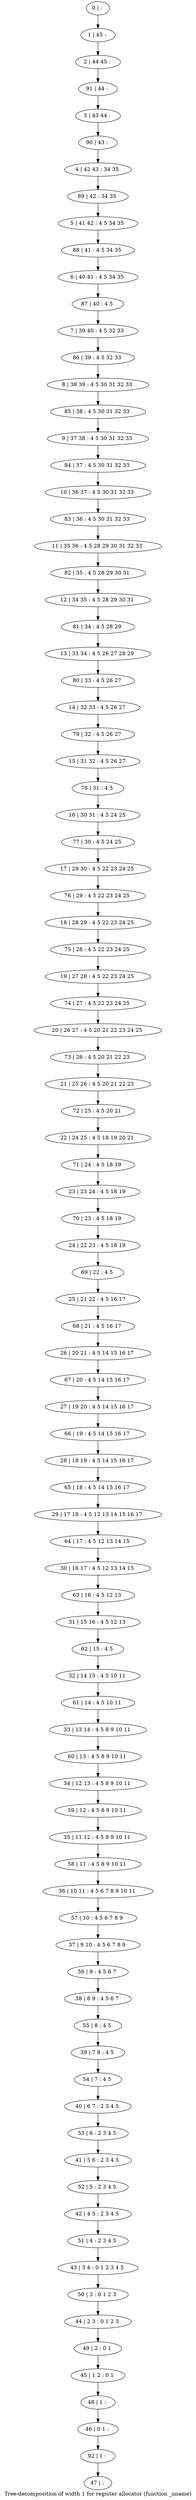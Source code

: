 digraph G {
graph [label="Tree-decomposition of width 1 for register allocator (function _uname)"]
0[label="0 | : "];
1[label="1 | 45 : "];
2[label="2 | 44 45 : "];
3[label="3 | 43 44 : "];
4[label="4 | 42 43 : 34 35 "];
5[label="5 | 41 42 : 4 5 34 35 "];
6[label="6 | 40 41 : 4 5 34 35 "];
7[label="7 | 39 40 : 4 5 32 33 "];
8[label="8 | 38 39 : 4 5 30 31 32 33 "];
9[label="9 | 37 38 : 4 5 30 31 32 33 "];
10[label="10 | 36 37 : 4 5 30 31 32 33 "];
11[label="11 | 35 36 : 4 5 28 29 30 31 32 33 "];
12[label="12 | 34 35 : 4 5 28 29 30 31 "];
13[label="13 | 33 34 : 4 5 26 27 28 29 "];
14[label="14 | 32 33 : 4 5 26 27 "];
15[label="15 | 31 32 : 4 5 26 27 "];
16[label="16 | 30 31 : 4 5 24 25 "];
17[label="17 | 29 30 : 4 5 22 23 24 25 "];
18[label="18 | 28 29 : 4 5 22 23 24 25 "];
19[label="19 | 27 28 : 4 5 22 23 24 25 "];
20[label="20 | 26 27 : 4 5 20 21 22 23 24 25 "];
21[label="21 | 25 26 : 4 5 20 21 22 23 "];
22[label="22 | 24 25 : 4 5 18 19 20 21 "];
23[label="23 | 23 24 : 4 5 18 19 "];
24[label="24 | 22 23 : 4 5 18 19 "];
25[label="25 | 21 22 : 4 5 16 17 "];
26[label="26 | 20 21 : 4 5 14 15 16 17 "];
27[label="27 | 19 20 : 4 5 14 15 16 17 "];
28[label="28 | 18 19 : 4 5 14 15 16 17 "];
29[label="29 | 17 18 : 4 5 12 13 14 15 16 17 "];
30[label="30 | 16 17 : 4 5 12 13 14 15 "];
31[label="31 | 15 16 : 4 5 12 13 "];
32[label="32 | 14 15 : 4 5 10 11 "];
33[label="33 | 13 14 : 4 5 8 9 10 11 "];
34[label="34 | 12 13 : 4 5 8 9 10 11 "];
35[label="35 | 11 12 : 4 5 8 9 10 11 "];
36[label="36 | 10 11 : 4 5 6 7 8 9 10 11 "];
37[label="37 | 9 10 : 4 5 6 7 8 9 "];
38[label="38 | 8 9 : 4 5 6 7 "];
39[label="39 | 7 8 : 4 5 "];
40[label="40 | 6 7 : 2 3 4 5 "];
41[label="41 | 5 6 : 2 3 4 5 "];
42[label="42 | 4 5 : 2 3 4 5 "];
43[label="43 | 3 4 : 0 1 2 3 4 5 "];
44[label="44 | 2 3 : 0 1 2 3 "];
45[label="45 | 1 2 : 0 1 "];
46[label="46 | 0 1 : "];
47[label="47 | : "];
48[label="48 | 1 : "];
49[label="49 | 2 : 0 1 "];
50[label="50 | 3 : 0 1 2 3 "];
51[label="51 | 4 : 2 3 4 5 "];
52[label="52 | 5 : 2 3 4 5 "];
53[label="53 | 6 : 2 3 4 5 "];
54[label="54 | 7 : 4 5 "];
55[label="55 | 8 : 4 5 "];
56[label="56 | 9 : 4 5 6 7 "];
57[label="57 | 10 : 4 5 6 7 8 9 "];
58[label="58 | 11 : 4 5 8 9 10 11 "];
59[label="59 | 12 : 4 5 8 9 10 11 "];
60[label="60 | 13 : 4 5 8 9 10 11 "];
61[label="61 | 14 : 4 5 10 11 "];
62[label="62 | 15 : 4 5 "];
63[label="63 | 16 : 4 5 12 13 "];
64[label="64 | 17 : 4 5 12 13 14 15 "];
65[label="65 | 18 : 4 5 14 15 16 17 "];
66[label="66 | 19 : 4 5 14 15 16 17 "];
67[label="67 | 20 : 4 5 14 15 16 17 "];
68[label="68 | 21 : 4 5 16 17 "];
69[label="69 | 22 : 4 5 "];
70[label="70 | 23 : 4 5 18 19 "];
71[label="71 | 24 : 4 5 18 19 "];
72[label="72 | 25 : 4 5 20 21 "];
73[label="73 | 26 : 4 5 20 21 22 23 "];
74[label="74 | 27 : 4 5 22 23 24 25 "];
75[label="75 | 28 : 4 5 22 23 24 25 "];
76[label="76 | 29 : 4 5 22 23 24 25 "];
77[label="77 | 30 : 4 5 24 25 "];
78[label="78 | 31 : 4 5 "];
79[label="79 | 32 : 4 5 26 27 "];
80[label="80 | 33 : 4 5 26 27 "];
81[label="81 | 34 : 4 5 28 29 "];
82[label="82 | 35 : 4 5 28 29 30 31 "];
83[label="83 | 36 : 4 5 30 31 32 33 "];
84[label="84 | 37 : 4 5 30 31 32 33 "];
85[label="85 | 38 : 4 5 30 31 32 33 "];
86[label="86 | 39 : 4 5 32 33 "];
87[label="87 | 40 : 4 5 "];
88[label="88 | 41 : 4 5 34 35 "];
89[label="89 | 42 : 34 35 "];
90[label="90 | 43 : "];
91[label="91 | 44 : "];
92[label="92 | 1 : "];
0->1 ;
1->2 ;
48->46 ;
45->48 ;
49->45 ;
44->49 ;
50->44 ;
43->50 ;
51->43 ;
42->51 ;
52->42 ;
41->52 ;
53->41 ;
40->53 ;
54->40 ;
39->54 ;
55->39 ;
38->55 ;
56->38 ;
37->56 ;
57->37 ;
36->57 ;
58->36 ;
35->58 ;
59->35 ;
34->59 ;
60->34 ;
33->60 ;
61->33 ;
32->61 ;
62->32 ;
31->62 ;
63->31 ;
30->63 ;
64->30 ;
29->64 ;
65->29 ;
28->65 ;
66->28 ;
27->66 ;
67->27 ;
26->67 ;
68->26 ;
25->68 ;
69->25 ;
24->69 ;
70->24 ;
23->70 ;
71->23 ;
22->71 ;
72->22 ;
21->72 ;
73->21 ;
20->73 ;
74->20 ;
19->74 ;
75->19 ;
18->75 ;
76->18 ;
17->76 ;
77->17 ;
16->77 ;
78->16 ;
15->78 ;
79->15 ;
14->79 ;
80->14 ;
13->80 ;
81->13 ;
12->81 ;
82->12 ;
11->82 ;
83->11 ;
10->83 ;
84->10 ;
9->84 ;
85->9 ;
8->85 ;
86->8 ;
7->86 ;
87->7 ;
6->87 ;
88->6 ;
5->88 ;
89->5 ;
4->89 ;
90->4 ;
3->90 ;
91->3 ;
2->91 ;
92->47 ;
46->92 ;
}
